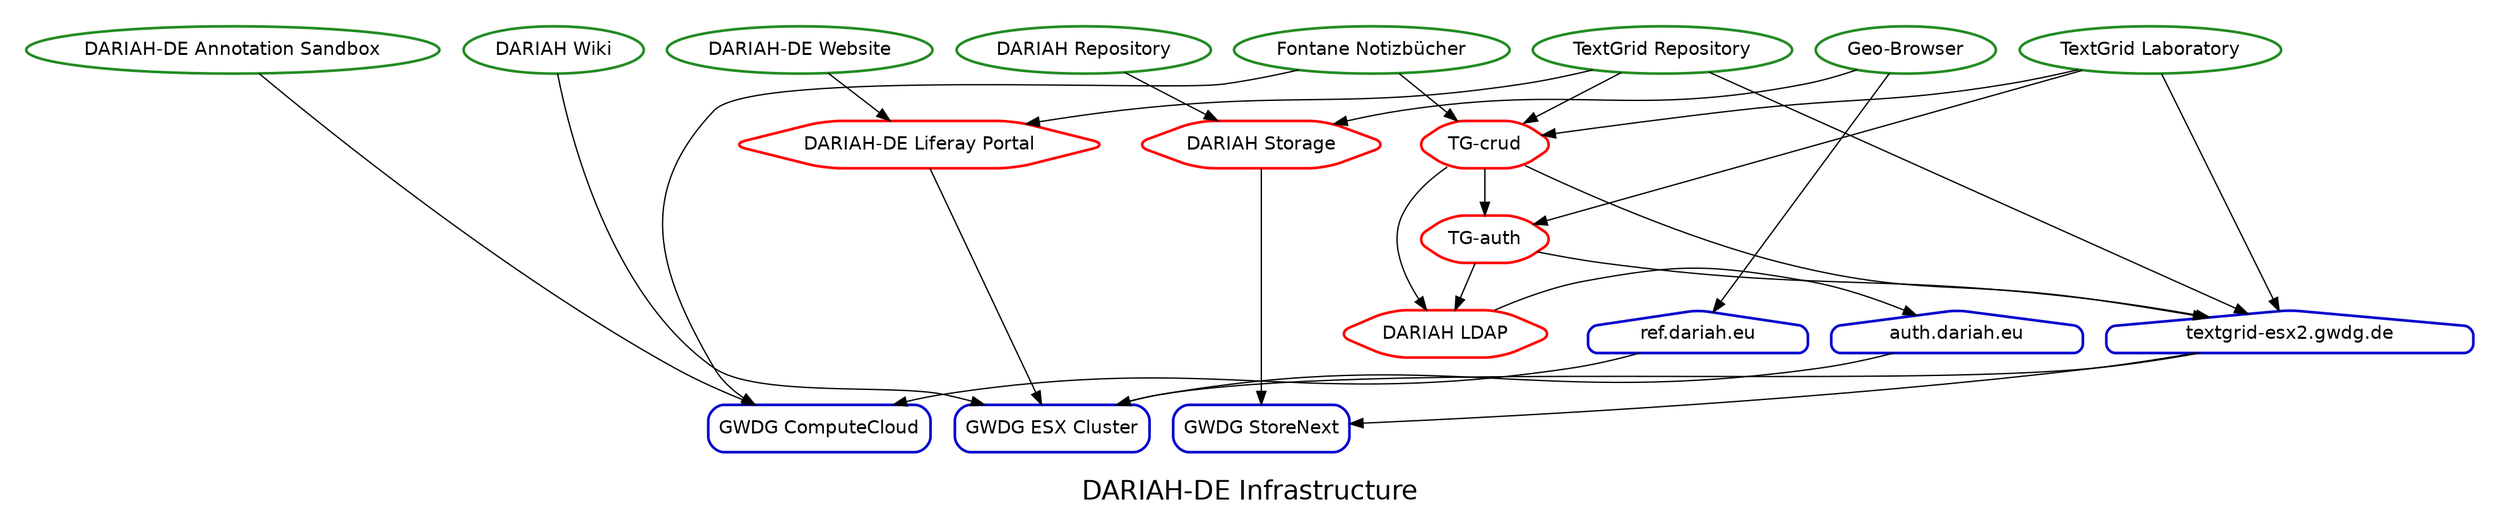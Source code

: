 digraph {
	fontname=helvetica fontsize=20 label="DARIAH-DE Infrastructure"
	subgraph cluster_services {
		node [color=forestgreen fontname=helvetica shape=oval style="rounded,bold"]
		color=white label=""
		"/services/annotation_sandbox" [label="DARIAH-DE Annotation Sandbox"]
		"/services/confluence" [label="DARIAH Wiki"]
		"/services/fontane" [label="Fontane Notizbücher"]
		"/services/geobrowser" [label="Geo-Browser"]
		"/services/repository" [label="DARIAH Repository"]
		"/services/tglab" [label="TextGrid Laboratory"]
		"/services/tgrep" [label="TextGrid Repository"]
		"/services/website" [label="DARIAH-DE Website"]
	}
	subgraph cluster_middlewares {
		node [color=red fontname=helvetica shape=hexagon style="rounded,bold"]
		color=white label=""
		"/middlewares/dariahldap" [label="DARIAH LDAP"]
		"/middlewares/dariahstorage" [label="DARIAH Storage"]
		"/middlewares/liferay" [label="DARIAH-DE Liferay Portal"]
		"/middlewares/tgauth" [label="TG-auth"]
		"/middlewares/tgcrud" [label="TG-crud"]
	}
	subgraph cluster_servers {
		node [color=blue3 fontname=helvetica shape=house style="rounded,bold"]
		color=white label=""
		"/servers/auth" [label="auth.dariah.eu"]
		"/servers/ref" [label="ref.dariah.eu"]
		"/servers/textgrid-esx2" [label="textgrid-esx2.gwdg.de"]
	}
	subgraph cluster_infrastructure {
		node [color=blue3 fontname=helvetica shape=box style="rounded,bold"]
		color=white label=""
		"/infrastructure/gwdg-cloud" [label="GWDG ComputeCloud"]
		"/infrastructure/gwdg-esx" [label="GWDG ESX Cluster"]
		"/infrastructure/gwdg-storenext" [label="GWDG StoreNext"]
	}
	"/services/annotation_sandbox" -> "/infrastructure/gwdg-cloud"
	"/services/confluence" -> "/infrastructure/gwdg-esx"
	"/services/fontane" -> "/middlewares/tgcrud"
	"/services/fontane" -> "/infrastructure/gwdg-cloud"
	"/services/geobrowser" -> "/middlewares/dariahstorage"
	"/services/geobrowser" -> "/servers/ref"
	"/services/repository" -> "/middlewares/dariahstorage"
	"/services/tglab" -> "/middlewares/tgauth"
	"/services/tglab" -> "/middlewares/tgcrud"
	"/services/tglab" -> "/servers/textgrid-esx2"
	"/services/tgrep" -> "/middlewares/liferay"
	"/services/tgrep" -> "/middlewares/tgcrud"
	"/services/tgrep" -> "/servers/textgrid-esx2"
	"/services/website" -> "/middlewares/liferay"
	"/middlewares/dariahldap" -> "/servers/auth"
	"/middlewares/dariahstorage" -> "/infrastructure/gwdg-storenext"
	"/middlewares/liferay" -> "/infrastructure/gwdg-esx"
	"/middlewares/tgauth" -> "/middlewares/dariahldap"
	"/middlewares/tgauth" -> "/servers/textgrid-esx2"
	"/middlewares/tgcrud" -> "/middlewares/tgauth"
	"/middlewares/tgcrud" -> "/middlewares/dariahldap"
	"/middlewares/tgcrud" -> "/servers/textgrid-esx2"
	"/servers/auth" -> "/infrastructure/gwdg-esx"
	"/servers/ref" -> "/infrastructure/gwdg-cloud"
	"/servers/textgrid-esx2" -> "/infrastructure/gwdg-storenext"
	"/servers/textgrid-esx2" -> "/infrastructure/gwdg-esx"
}
